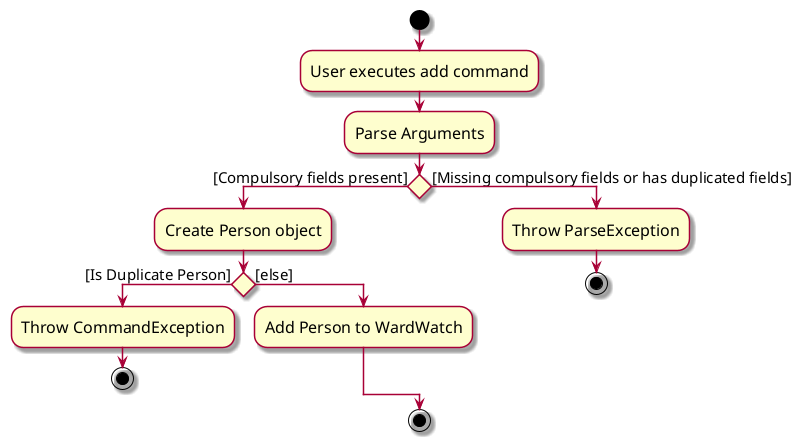 @startuml
skin rose
skinparam ActivityFontSize 16
skinparam ArrowFontSize 15

start
:User executes add command;
:Parse Arguments;

if () then ([Compulsory fields present])
  :Create Person object;

  if () then ([Is Duplicate Person])
    :Throw CommandException;
    stop
  else ([else])
    :Add Person to WardWatch;
  endif
else ([Missing compulsory fields or has duplicated fields])
    :Throw ParseException;
  stop

endif
stop
@enduml
